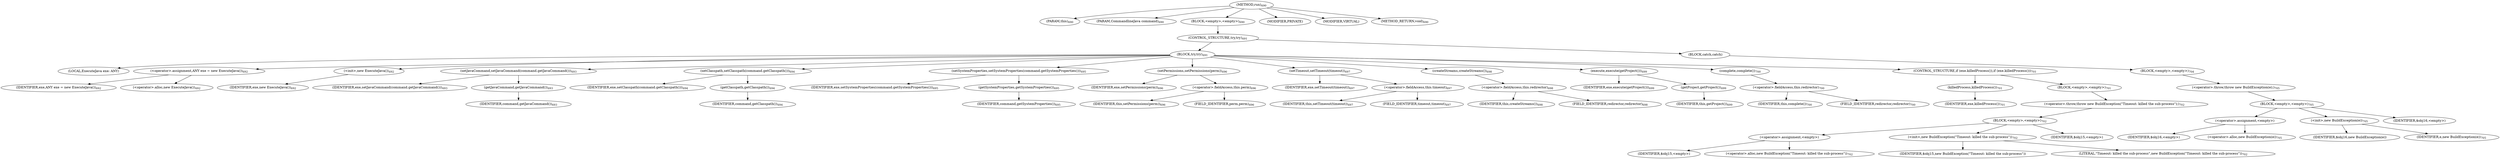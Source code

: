 digraph "run" {  
"1239" [label = <(METHOD,run)<SUB>690</SUB>> ]
"53" [label = <(PARAM,this)<SUB>690</SUB>> ]
"1240" [label = <(PARAM,CommandlineJava command)<SUB>690</SUB>> ]
"1241" [label = <(BLOCK,&lt;empty&gt;,&lt;empty&gt;)<SUB>690</SUB>> ]
"1242" [label = <(CONTROL_STRUCTURE,try,try)<SUB>691</SUB>> ]
"1243" [label = <(BLOCK,try,try)<SUB>691</SUB>> ]
"51" [label = <(LOCAL,ExecuteJava exe: ANY)> ]
"1244" [label = <(&lt;operator&gt;.assignment,ANY exe = new ExecuteJava())<SUB>692</SUB>> ]
"1245" [label = <(IDENTIFIER,exe,ANY exe = new ExecuteJava())<SUB>692</SUB>> ]
"1246" [label = <(&lt;operator&gt;.alloc,new ExecuteJava())<SUB>692</SUB>> ]
"1247" [label = <(&lt;init&gt;,new ExecuteJava())<SUB>692</SUB>> ]
"50" [label = <(IDENTIFIER,exe,new ExecuteJava())<SUB>692</SUB>> ]
"1248" [label = <(setJavaCommand,setJavaCommand(command.getJavaCommand()))<SUB>693</SUB>> ]
"1249" [label = <(IDENTIFIER,exe,setJavaCommand(command.getJavaCommand()))<SUB>693</SUB>> ]
"1250" [label = <(getJavaCommand,getJavaCommand())<SUB>693</SUB>> ]
"1251" [label = <(IDENTIFIER,command,getJavaCommand())<SUB>693</SUB>> ]
"1252" [label = <(setClasspath,setClasspath(command.getClasspath()))<SUB>694</SUB>> ]
"1253" [label = <(IDENTIFIER,exe,setClasspath(command.getClasspath()))<SUB>694</SUB>> ]
"1254" [label = <(getClasspath,getClasspath())<SUB>694</SUB>> ]
"1255" [label = <(IDENTIFIER,command,getClasspath())<SUB>694</SUB>> ]
"1256" [label = <(setSystemProperties,setSystemProperties(command.getSystemProperties()))<SUB>695</SUB>> ]
"1257" [label = <(IDENTIFIER,exe,setSystemProperties(command.getSystemProperties()))<SUB>695</SUB>> ]
"1258" [label = <(getSystemProperties,getSystemProperties())<SUB>695</SUB>> ]
"1259" [label = <(IDENTIFIER,command,getSystemProperties())<SUB>695</SUB>> ]
"1260" [label = <(setPermissions,setPermissions(perm))<SUB>696</SUB>> ]
"1261" [label = <(IDENTIFIER,exe,setPermissions(perm))<SUB>696</SUB>> ]
"1262" [label = <(&lt;operator&gt;.fieldAccess,this.perm)<SUB>696</SUB>> ]
"1263" [label = <(IDENTIFIER,this,setPermissions(perm))<SUB>696</SUB>> ]
"1264" [label = <(FIELD_IDENTIFIER,perm,perm)<SUB>696</SUB>> ]
"1265" [label = <(setTimeout,setTimeout(timeout))<SUB>697</SUB>> ]
"1266" [label = <(IDENTIFIER,exe,setTimeout(timeout))<SUB>697</SUB>> ]
"1267" [label = <(&lt;operator&gt;.fieldAccess,this.timeout)<SUB>697</SUB>> ]
"1268" [label = <(IDENTIFIER,this,setTimeout(timeout))<SUB>697</SUB>> ]
"1269" [label = <(FIELD_IDENTIFIER,timeout,timeout)<SUB>697</SUB>> ]
"1270" [label = <(createStreams,createStreams())<SUB>698</SUB>> ]
"1271" [label = <(&lt;operator&gt;.fieldAccess,this.redirector)<SUB>698</SUB>> ]
"1272" [label = <(IDENTIFIER,this,createStreams())<SUB>698</SUB>> ]
"1273" [label = <(FIELD_IDENTIFIER,redirector,redirector)<SUB>698</SUB>> ]
"1274" [label = <(execute,execute(getProject()))<SUB>699</SUB>> ]
"1275" [label = <(IDENTIFIER,exe,execute(getProject()))<SUB>699</SUB>> ]
"1276" [label = <(getProject,getProject())<SUB>699</SUB>> ]
"52" [label = <(IDENTIFIER,this,getProject())<SUB>699</SUB>> ]
"1277" [label = <(complete,complete())<SUB>700</SUB>> ]
"1278" [label = <(&lt;operator&gt;.fieldAccess,this.redirector)<SUB>700</SUB>> ]
"1279" [label = <(IDENTIFIER,this,complete())<SUB>700</SUB>> ]
"1280" [label = <(FIELD_IDENTIFIER,redirector,redirector)<SUB>700</SUB>> ]
"1281" [label = <(CONTROL_STRUCTURE,if (exe.killedProcess()),if (exe.killedProcess()))<SUB>701</SUB>> ]
"1282" [label = <(killedProcess,killedProcess())<SUB>701</SUB>> ]
"1283" [label = <(IDENTIFIER,exe,killedProcess())<SUB>701</SUB>> ]
"1284" [label = <(BLOCK,&lt;empty&gt;,&lt;empty&gt;)<SUB>701</SUB>> ]
"1285" [label = <(&lt;operator&gt;.throw,throw new BuildException(&quot;Timeout: killed the sub-process&quot;);)<SUB>702</SUB>> ]
"1286" [label = <(BLOCK,&lt;empty&gt;,&lt;empty&gt;)<SUB>702</SUB>> ]
"1287" [label = <(&lt;operator&gt;.assignment,&lt;empty&gt;)> ]
"1288" [label = <(IDENTIFIER,$obj15,&lt;empty&gt;)> ]
"1289" [label = <(&lt;operator&gt;.alloc,new BuildException(&quot;Timeout: killed the sub-process&quot;))<SUB>702</SUB>> ]
"1290" [label = <(&lt;init&gt;,new BuildException(&quot;Timeout: killed the sub-process&quot;))<SUB>702</SUB>> ]
"1291" [label = <(IDENTIFIER,$obj15,new BuildException(&quot;Timeout: killed the sub-process&quot;))> ]
"1292" [label = <(LITERAL,&quot;Timeout: killed the sub-process&quot;,new BuildException(&quot;Timeout: killed the sub-process&quot;))<SUB>702</SUB>> ]
"1293" [label = <(IDENTIFIER,$obj15,&lt;empty&gt;)> ]
"1294" [label = <(BLOCK,catch,catch)> ]
"1295" [label = <(BLOCK,&lt;empty&gt;,&lt;empty&gt;)<SUB>704</SUB>> ]
"1296" [label = <(&lt;operator&gt;.throw,throw new BuildException(e);)<SUB>705</SUB>> ]
"1297" [label = <(BLOCK,&lt;empty&gt;,&lt;empty&gt;)<SUB>705</SUB>> ]
"1298" [label = <(&lt;operator&gt;.assignment,&lt;empty&gt;)> ]
"1299" [label = <(IDENTIFIER,$obj16,&lt;empty&gt;)> ]
"1300" [label = <(&lt;operator&gt;.alloc,new BuildException(e))<SUB>705</SUB>> ]
"1301" [label = <(&lt;init&gt;,new BuildException(e))<SUB>705</SUB>> ]
"1302" [label = <(IDENTIFIER,$obj16,new BuildException(e))> ]
"1303" [label = <(IDENTIFIER,e,new BuildException(e))<SUB>705</SUB>> ]
"1304" [label = <(IDENTIFIER,$obj16,&lt;empty&gt;)> ]
"1305" [label = <(MODIFIER,PRIVATE)> ]
"1306" [label = <(MODIFIER,VIRTUAL)> ]
"1307" [label = <(METHOD_RETURN,void)<SUB>690</SUB>> ]
  "1239" -> "53" 
  "1239" -> "1240" 
  "1239" -> "1241" 
  "1239" -> "1305" 
  "1239" -> "1306" 
  "1239" -> "1307" 
  "1241" -> "1242" 
  "1242" -> "1243" 
  "1242" -> "1294" 
  "1243" -> "51" 
  "1243" -> "1244" 
  "1243" -> "1247" 
  "1243" -> "1248" 
  "1243" -> "1252" 
  "1243" -> "1256" 
  "1243" -> "1260" 
  "1243" -> "1265" 
  "1243" -> "1270" 
  "1243" -> "1274" 
  "1243" -> "1277" 
  "1243" -> "1281" 
  "1244" -> "1245" 
  "1244" -> "1246" 
  "1247" -> "50" 
  "1248" -> "1249" 
  "1248" -> "1250" 
  "1250" -> "1251" 
  "1252" -> "1253" 
  "1252" -> "1254" 
  "1254" -> "1255" 
  "1256" -> "1257" 
  "1256" -> "1258" 
  "1258" -> "1259" 
  "1260" -> "1261" 
  "1260" -> "1262" 
  "1262" -> "1263" 
  "1262" -> "1264" 
  "1265" -> "1266" 
  "1265" -> "1267" 
  "1267" -> "1268" 
  "1267" -> "1269" 
  "1270" -> "1271" 
  "1271" -> "1272" 
  "1271" -> "1273" 
  "1274" -> "1275" 
  "1274" -> "1276" 
  "1276" -> "52" 
  "1277" -> "1278" 
  "1278" -> "1279" 
  "1278" -> "1280" 
  "1281" -> "1282" 
  "1281" -> "1284" 
  "1282" -> "1283" 
  "1284" -> "1285" 
  "1285" -> "1286" 
  "1286" -> "1287" 
  "1286" -> "1290" 
  "1286" -> "1293" 
  "1287" -> "1288" 
  "1287" -> "1289" 
  "1290" -> "1291" 
  "1290" -> "1292" 
  "1294" -> "1295" 
  "1295" -> "1296" 
  "1296" -> "1297" 
  "1297" -> "1298" 
  "1297" -> "1301" 
  "1297" -> "1304" 
  "1298" -> "1299" 
  "1298" -> "1300" 
  "1301" -> "1302" 
  "1301" -> "1303" 
}
